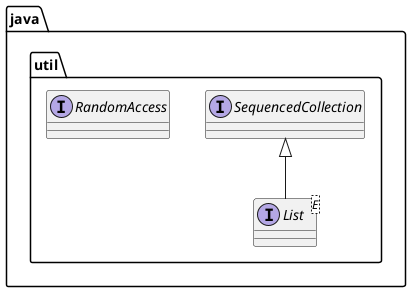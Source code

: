 @startuml
package java.util {
  
  interface List<E> extends SequencedCollection
  interface RandomAccess
  
}
@enduml
